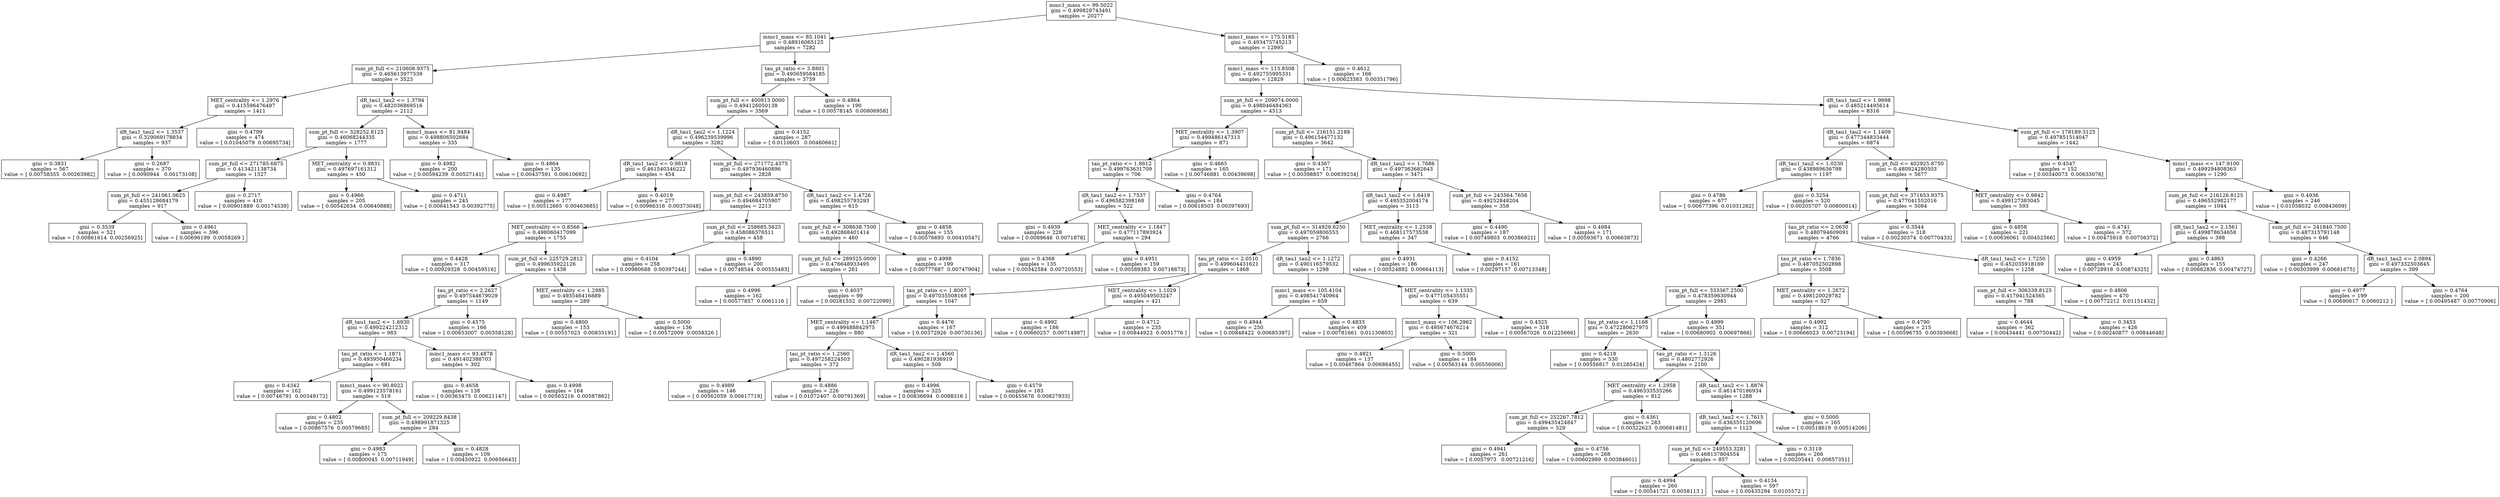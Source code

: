 digraph Tree {
0 [label="mmc1_mass <= 99.5022\ngini = 0.499828743491\nsamples = 20277", shape="box"] ;
1 [label="mmc1_mass <= 85.1041\ngini = 0.48916065125\nsamples = 7282", shape="box"] ;
0 -> 1 ;
2 [label="sum_pt_full <= 210608.9375\ngini = 0.465613977539\nsamples = 3523", shape="box"] ;
1 -> 2 ;
3 [label="MET_centrality <= 1.2976\ngini = 0.415596476497\nsamples = 1411", shape="box"] ;
2 -> 3 ;
4 [label="dR_tau1_tau2 <= 1.3537\ngini = 0.329069178834\nsamples = 937", shape="box"] ;
3 -> 4 ;
5 [label="gini = 0.3831\nsamples = 567\nvalue = [ 0.00758355  0.00263982]", shape="box"] ;
4 -> 5 ;
6 [label="gini = 0.2687\nsamples = 370\nvalue = [ 0.0090944   0.00173108]", shape="box"] ;
4 -> 6 ;
7 [label="gini = 0.4799\nsamples = 474\nvalue = [ 0.01045079  0.00695734]", shape="box"] ;
3 -> 7 ;
8 [label="dR_tau1_tau2 <= 1.3794\ngini = 0.482036869516\nsamples = 2112", shape="box"] ;
2 -> 8 ;
9 [label="sum_pt_full <= 328252.8125\ngini = 0.46068244335\nsamples = 1777", shape="box"] ;
8 -> 9 ;
10 [label="sum_pt_full <= 271785.6875\ngini = 0.413421138734\nsamples = 1327", shape="box"] ;
9 -> 10 ;
11 [label="sum_pt_full <= 241061.0625\ngini = 0.455128684179\nsamples = 917", shape="box"] ;
10 -> 11 ;
12 [label="gini = 0.3539\nsamples = 521\nvalue = [ 0.00861614  0.00256925]", shape="box"] ;
11 -> 12 ;
13 [label="gini = 0.4961\nsamples = 396\nvalue = [ 0.00696199  0.0058269 ]", shape="box"] ;
11 -> 13 ;
14 [label="gini = 0.2717\nsamples = 410\nvalue = [ 0.00901889  0.00174539]", shape="box"] ;
10 -> 14 ;
15 [label="MET_centrality <= 0.9831\ngini = 0.497697161312\nsamples = 450", shape="box"] ;
9 -> 15 ;
16 [label="gini = 0.4966\nsamples = 205\nvalue = [ 0.00542634  0.00640888]", shape="box"] ;
15 -> 16 ;
17 [label="gini = 0.4711\nsamples = 245\nvalue = [ 0.00641543  0.00392775]", shape="box"] ;
15 -> 17 ;
18 [label="mmc1_mass <= 81.9484\ngini = 0.498806502684\nsamples = 335", shape="box"] ;
8 -> 18 ;
19 [label="gini = 0.4982\nsamples = 200\nvalue = [ 0.00594239  0.00527141]", shape="box"] ;
18 -> 19 ;
20 [label="gini = 0.4864\nsamples = 135\nvalue = [ 0.00437591  0.00610692]", shape="box"] ;
18 -> 20 ;
21 [label="tau_pt_ratio <= 3.8801\ngini = 0.495659584185\nsamples = 3759", shape="box"] ;
1 -> 21 ;
22 [label="sum_pt_full <= 400913.0000\ngini = 0.494126050138\nsamples = 3569", shape="box"] ;
21 -> 22 ;
23 [label="dR_tau1_tau2 <= 1.1224\ngini = 0.496239539996\nsamples = 3282", shape="box"] ;
22 -> 23 ;
24 [label="dR_tau1_tau2 <= 0.9819\ngini = 0.461540346222\nsamples = 454", shape="box"] ;
23 -> 24 ;
25 [label="gini = 0.4987\nsamples = 177\nvalue = [ 0.00512665  0.00463685]", shape="box"] ;
24 -> 25 ;
26 [label="gini = 0.4019\nsamples = 277\nvalue = [ 0.00966316  0.00373048]", shape="box"] ;
24 -> 26 ;
27 [label="sum_pt_full <= 271772.4375\ngini = 0.497936460896\nsamples = 2828", shape="box"] ;
23 -> 27 ;
28 [label="sum_pt_full <= 243859.8750\ngini = 0.494684705907\nsamples = 2213", shape="box"] ;
27 -> 28 ;
29 [label="MET_centrality <= 0.8566\ngini = 0.498060417099\nsamples = 1755", shape="box"] ;
28 -> 29 ;
30 [label="gini = 0.4428\nsamples = 317\nvalue = [ 0.00929328  0.00459516]", shape="box"] ;
29 -> 30 ;
31 [label="sum_pt_full <= 225729.2812\ngini = 0.499635922126\nsamples = 1438", shape="box"] ;
29 -> 31 ;
32 [label="tau_pt_ratio <= 2.2627\ngini = 0.497544679029\nsamples = 1149", shape="box"] ;
31 -> 32 ;
33 [label="dR_tau1_tau2 <= 1.6930\ngini = 0.499224212312\nsamples = 983", shape="box"] ;
32 -> 33 ;
34 [label="tau_pt_ratio <= 1.1871\ngini = 0.493950466234\nsamples = 681", shape="box"] ;
33 -> 34 ;
35 [label="gini = 0.4342\nsamples = 162\nvalue = [ 0.00746791  0.00349172]", shape="box"] ;
34 -> 35 ;
36 [label="mmc1_mass <= 90.8022\ngini = 0.499123578161\nsamples = 519", shape="box"] ;
34 -> 36 ;
37 [label="gini = 0.4802\nsamples = 235\nvalue = [ 0.00867576  0.00579685]", shape="box"] ;
36 -> 37 ;
38 [label="sum_pt_full <= 209229.8438\ngini = 0.498991871325\nsamples = 284", shape="box"] ;
36 -> 38 ;
39 [label="gini = 0.4983\nsamples = 175\nvalue = [ 0.00800045  0.00711949]", shape="box"] ;
38 -> 39 ;
40 [label="gini = 0.4828\nsamples = 109\nvalue = [ 0.00450922  0.00656643]", shape="box"] ;
38 -> 40 ;
41 [label="mmc1_mass <= 93.4878\ngini = 0.491402388703\nsamples = 302", shape="box"] ;
33 -> 41 ;
42 [label="gini = 0.4658\nsamples = 138\nvalue = [ 0.00363475  0.00621147]", shape="box"] ;
41 -> 42 ;
43 [label="gini = 0.4998\nsamples = 164\nvalue = [ 0.00565216  0.00587862]", shape="box"] ;
41 -> 43 ;
44 [label="gini = 0.4575\nsamples = 166\nvalue = [ 0.00653007  0.00358128]", shape="box"] ;
32 -> 44 ;
45 [label="MET_centrality <= 1.2985\ngini = 0.493546416889\nsamples = 289", shape="box"] ;
31 -> 45 ;
46 [label="gini = 0.4800\nsamples = 153\nvalue = [ 0.00557023  0.00835191]", shape="box"] ;
45 -> 46 ;
47 [label="gini = 0.5000\nsamples = 136\nvalue = [ 0.00572009  0.0058326 ]", shape="box"] ;
45 -> 47 ;
48 [label="sum_pt_full <= 258685.5625\ngini = 0.458086376511\nsamples = 458", shape="box"] ;
28 -> 48 ;
49 [label="gini = 0.4104\nsamples = 258\nvalue = [ 0.00980688  0.00397244]", shape="box"] ;
48 -> 49 ;
50 [label="gini = 0.4890\nsamples = 200\nvalue = [ 0.00748544  0.00555483]", shape="box"] ;
48 -> 50 ;
51 [label="dR_tau1_tau2 <= 1.4726\ngini = 0.498255793293\nsamples = 615", shape="box"] ;
27 -> 51 ;
52 [label="sum_pt_full <= 308638.7500\ngini = 0.492868401414\nsamples = 460", shape="box"] ;
51 -> 52 ;
53 [label="sum_pt_full <= 289525.0000\ngini = 0.476648933495\nsamples = 261", shape="box"] ;
52 -> 53 ;
54 [label="gini = 0.4996\nsamples = 162\nvalue = [ 0.00577857  0.0061116 ]", shape="box"] ;
53 -> 54 ;
55 [label="gini = 0.4037\nsamples = 99\nvalue = [ 0.00281552  0.00722099]", shape="box"] ;
53 -> 55 ;
56 [label="gini = 0.4998\nsamples = 199\nvalue = [ 0.00777687  0.00747904]", shape="box"] ;
52 -> 56 ;
57 [label="gini = 0.4858\nsamples = 155\nvalue = [ 0.00576693  0.00410547]", shape="box"] ;
51 -> 57 ;
58 [label="gini = 0.4152\nsamples = 287\nvalue = [ 0.0110603   0.00460661]", shape="box"] ;
22 -> 58 ;
59 [label="gini = 0.4864\nsamples = 190\nvalue = [ 0.00578145  0.00806958]", shape="box"] ;
21 -> 59 ;
60 [label="mmc1_mass <= 175.5185\ngini = 0.493475745213\nsamples = 12995", shape="box"] ;
0 -> 60 ;
61 [label="mmc1_mass <= 113.8508\ngini = 0.492755995331\nsamples = 12829", shape="box"] ;
60 -> 61 ;
62 [label="sum_pt_full <= 209074.0000\ngini = 0.498046484363\nsamples = 4513", shape="box"] ;
61 -> 62 ;
63 [label="MET_centrality <= 1.3907\ngini = 0.499486147313\nsamples = 871", shape="box"] ;
62 -> 63 ;
64 [label="tau_pt_ratio <= 1.8612\ngini = 0.499763631709\nsamples = 706", shape="box"] ;
63 -> 64 ;
65 [label="dR_tau1_tau2 <= 1.7537\ngini = 0.496582398168\nsamples = 522", shape="box"] ;
64 -> 65 ;
66 [label="gini = 0.4939\nsamples = 228\nvalue = [ 0.0089646  0.0071878]", shape="box"] ;
65 -> 66 ;
67 [label="MET_centrality <= 1.1847\ngini = 0.477117893924\nsamples = 294", shape="box"] ;
65 -> 67 ;
68 [label="gini = 0.4368\nsamples = 135\nvalue = [ 0.00342584  0.00720553]", shape="box"] ;
67 -> 68 ;
69 [label="gini = 0.4951\nsamples = 159\nvalue = [ 0.00589383  0.00718673]", shape="box"] ;
67 -> 69 ;
70 [label="gini = 0.4764\nsamples = 184\nvalue = [ 0.00618503  0.00397693]", shape="box"] ;
64 -> 70 ;
71 [label="gini = 0.4665\nsamples = 165\nvalue = [ 0.00746881  0.00439698]", shape="box"] ;
63 -> 71 ;
72 [label="sum_pt_full <= 216151.2188\ngini = 0.496154477132\nsamples = 3642", shape="box"] ;
62 -> 72 ;
73 [label="gini = 0.4367\nsamples = 171\nvalue = [ 0.00398857  0.00839234]", shape="box"] ;
72 -> 73 ;
74 [label="dR_tau1_tau2 <= 1.7686\ngini = 0.497363682643\nsamples = 3471", shape="box"] ;
72 -> 74 ;
75 [label="dR_tau1_tau2 <= 1.6419\ngini = 0.495352004174\nsamples = 3113", shape="box"] ;
74 -> 75 ;
76 [label="sum_pt_full <= 314929.6250\ngini = 0.497059806553\nsamples = 2766", shape="box"] ;
75 -> 76 ;
77 [label="tau_pt_ratio <= 2.0510\ngini = 0.499604431621\nsamples = 1468", shape="box"] ;
76 -> 77 ;
78 [label="tau_pt_ratio <= 1.8007\ngini = 0.497035508168\nsamples = 1047", shape="box"] ;
77 -> 78 ;
79 [label="MET_centrality <= 1.1467\ngini = 0.499488842975\nsamples = 880", shape="box"] ;
78 -> 79 ;
80 [label="tau_pt_ratio <= 1.2560\ngini = 0.497258224503\nsamples = 372", shape="box"] ;
79 -> 80 ;
81 [label="gini = 0.4989\nsamples = 146\nvalue = [ 0.00562059  0.00617719]", shape="box"] ;
80 -> 81 ;
82 [label="gini = 0.4886\nsamples = 226\nvalue = [ 0.01072407  0.00791369]", shape="box"] ;
80 -> 82 ;
83 [label="dR_tau1_tau2 <= 1.4560\ngini = 0.490281936919\nsamples = 508", shape="box"] ;
79 -> 83 ;
84 [label="gini = 0.4996\nsamples = 325\nvalue = [ 0.00836694  0.0088316 ]", shape="box"] ;
83 -> 84 ;
85 [label="gini = 0.4579\nsamples = 183\nvalue = [ 0.00455676  0.00827933]", shape="box"] ;
83 -> 85 ;
86 [label="gini = 0.4476\nsamples = 167\nvalue = [ 0.00372926  0.00730136]", shape="box"] ;
78 -> 86 ;
87 [label="MET_centrality <= 1.1029\ngini = 0.495049503247\nsamples = 421", shape="box"] ;
77 -> 87 ;
88 [label="gini = 0.4992\nsamples = 186\nvalue = [ 0.00660257  0.00714987]", shape="box"] ;
87 -> 88 ;
89 [label="gini = 0.4712\nsamples = 235\nvalue = [ 0.00844923  0.0051776 ]", shape="box"] ;
87 -> 89 ;
90 [label="dR_tau1_tau2 <= 1.1272\ngini = 0.490116579532\nsamples = 1298", shape="box"] ;
76 -> 90 ;
91 [label="mmc1_mass <= 105.4104\ngini = 0.498541740964\nsamples = 659", shape="box"] ;
90 -> 91 ;
92 [label="gini = 0.4944\nsamples = 250\nvalue = [ 0.00848422  0.00685397]", shape="box"] ;
91 -> 92 ;
93 [label="gini = 0.4833\nsamples = 409\nvalue = [ 0.00781661  0.01130803]", shape="box"] ;
91 -> 93 ;
94 [label="MET_centrality <= 1.1335\ngini = 0.477105435551\nsamples = 639", shape="box"] ;
90 -> 94 ;
95 [label="mmc1_mass <= 106.2962\ngini = 0.495674676214\nsamples = 321", shape="box"] ;
94 -> 95 ;
96 [label="gini = 0.4821\nsamples = 137\nvalue = [ 0.00467864  0.00686455]", shape="box"] ;
95 -> 96 ;
97 [label="gini = 0.5000\nsamples = 184\nvalue = [ 0.00563144  0.00556006]", shape="box"] ;
95 -> 97 ;
98 [label="gini = 0.4325\nsamples = 318\nvalue = [ 0.00567026  0.01225666]", shape="box"] ;
94 -> 98 ;
99 [label="MET_centrality <= 1.2538\ngini = 0.468117573538\nsamples = 347", shape="box"] ;
75 -> 99 ;
100 [label="gini = 0.4931\nsamples = 186\nvalue = [ 0.00524892  0.00664113]", shape="box"] ;
99 -> 100 ;
101 [label="gini = 0.4152\nsamples = 161\nvalue = [ 0.00297157  0.00713348]", shape="box"] ;
99 -> 101 ;
102 [label="sum_pt_full <= 243564.7656\ngini = 0.49252848204\nsamples = 358", shape="box"] ;
74 -> 102 ;
103 [label="gini = 0.4490\nsamples = 187\nvalue = [ 0.00749803  0.00386921]", shape="box"] ;
102 -> 103 ;
104 [label="gini = 0.4984\nsamples = 171\nvalue = [ 0.00593671  0.00663873]", shape="box"] ;
102 -> 104 ;
105 [label="dR_tau1_tau2 <= 1.9698\ngini = 0.485214495614\nsamples = 8316", shape="box"] ;
61 -> 105 ;
106 [label="dR_tau1_tau2 <= 1.1409\ngini = 0.477344833444\nsamples = 6874", shape="box"] ;
105 -> 106 ;
107 [label="dR_tau1_tau2 <= 1.0230\ngini = 0.438989636798\nsamples = 1197", shape="box"] ;
106 -> 107 ;
108 [label="gini = 0.4786\nsamples = 677\nvalue = [ 0.00677396  0.01031262]", shape="box"] ;
107 -> 108 ;
109 [label="gini = 0.3254\nsamples = 520\nvalue = [ 0.00205707  0.00800014]", shape="box"] ;
107 -> 109 ;
110 [label="sum_pt_full <= 402925.8750\ngini = 0.480924280503\nsamples = 5677", shape="box"] ;
106 -> 110 ;
111 [label="sum_pt_full <= 371653.9375\ngini = 0.477041552016\nsamples = 5084", shape="box"] ;
110 -> 111 ;
112 [label="tau_pt_ratio <= 2.0630\ngini = 0.480794609091\nsamples = 4766", shape="box"] ;
111 -> 112 ;
113 [label="tau_pt_ratio <= 1.7836\ngini = 0.487052502898\nsamples = 3508", shape="box"] ;
112 -> 113 ;
114 [label="sum_pt_full <= 333367.2500\ngini = 0.478359630944\nsamples = 2981", shape="box"] ;
113 -> 114 ;
115 [label="tau_pt_ratio <= 1.1168\ngini = 0.472280627975\nsamples = 2630", shape="box"] ;
114 -> 115 ;
116 [label="gini = 0.4218\nsamples = 530\nvalue = [ 0.00556817  0.01285424]", shape="box"] ;
115 -> 116 ;
117 [label="tau_pt_ratio <= 1.3126\ngini = 0.4802772926\nsamples = 2100", shape="box"] ;
115 -> 117 ;
118 [label="MET_centrality <= 1.2958\ngini = 0.496333535266\nsamples = 812", shape="box"] ;
117 -> 118 ;
119 [label="sum_pt_full <= 252267.7812\ngini = 0.499435424847\nsamples = 529", shape="box"] ;
118 -> 119 ;
120 [label="gini = 0.4941\nsamples = 261\nvalue = [ 0.0057973   0.00721216]", shape="box"] ;
119 -> 120 ;
121 [label="gini = 0.4756\nsamples = 268\nvalue = [ 0.00602989  0.00384601]", shape="box"] ;
119 -> 121 ;
122 [label="gini = 0.4361\nsamples = 283\nvalue = [ 0.00322623  0.00681481]", shape="box"] ;
118 -> 122 ;
123 [label="dR_tau1_tau2 <= 1.8876\ngini = 0.461470186934\nsamples = 1288", shape="box"] ;
117 -> 123 ;
124 [label="dR_tau1_tau2 <= 1.7615\ngini = 0.436355120696\nsamples = 1123", shape="box"] ;
123 -> 124 ;
125 [label="sum_pt_full <= 249553.3281\ngini = 0.468137804554\nsamples = 857", shape="box"] ;
124 -> 125 ;
126 [label="gini = 0.4994\nsamples = 260\nvalue = [ 0.00541721  0.0058113 ]", shape="box"] ;
125 -> 126 ;
127 [label="gini = 0.4134\nsamples = 597\nvalue = [ 0.00435294  0.0105572 ]", shape="box"] ;
125 -> 127 ;
128 [label="gini = 0.3119\nsamples = 266\nvalue = [ 0.00205441  0.00857351]", shape="box"] ;
124 -> 128 ;
129 [label="gini = 0.5000\nsamples = 165\nvalue = [ 0.00518619  0.00514206]", shape="box"] ;
123 -> 129 ;
130 [label="gini = 0.4999\nsamples = 351\nvalue = [ 0.00680902  0.00697866]", shape="box"] ;
114 -> 130 ;
131 [label="MET_centrality <= 1.2672\ngini = 0.498120029782\nsamples = 527", shape="box"] ;
113 -> 131 ;
132 [label="gini = 0.4992\nsamples = 312\nvalue = [ 0.00666023  0.00723194]", shape="box"] ;
131 -> 132 ;
133 [label="gini = 0.4790\nsamples = 215\nvalue = [ 0.00596755  0.00393668]", shape="box"] ;
131 -> 133 ;
134 [label="dR_tau1_tau2 <= 1.7250\ngini = 0.452035918169\nsamples = 1258", shape="box"] ;
112 -> 134 ;
135 [label="sum_pt_full <= 306339.8125\ngini = 0.417941524565\nsamples = 788", shape="box"] ;
134 -> 135 ;
136 [label="gini = 0.4644\nsamples = 362\nvalue = [ 0.00434441  0.00750442]", shape="box"] ;
135 -> 136 ;
137 [label="gini = 0.3453\nsamples = 426\nvalue = [ 0.00240877  0.00844648]", shape="box"] ;
135 -> 137 ;
138 [label="gini = 0.4806\nsamples = 470\nvalue = [ 0.00772212  0.01151432]", shape="box"] ;
134 -> 138 ;
139 [label="gini = 0.3544\nsamples = 318\nvalue = [ 0.00230374  0.00770433]", shape="box"] ;
111 -> 139 ;
140 [label="MET_centrality <= 0.9842\ngini = 0.499127383045\nsamples = 593", shape="box"] ;
110 -> 140 ;
141 [label="gini = 0.4858\nsamples = 221\nvalue = [ 0.00636061  0.00452566]", shape="box"] ;
140 -> 141 ;
142 [label="gini = 0.4741\nsamples = 372\nvalue = [ 0.00475918  0.00756372]", shape="box"] ;
140 -> 142 ;
143 [label="sum_pt_full <= 178189.3125\ngini = 0.497851514047\nsamples = 1442", shape="box"] ;
105 -> 143 ;
144 [label="gini = 0.4547\nsamples = 152\nvalue = [ 0.00340073  0.00633076]", shape="box"] ;
143 -> 144 ;
145 [label="mmc1_mass <= 147.9100\ngini = 0.499294808363\nsamples = 1290", shape="box"] ;
143 -> 145 ;
146 [label="sum_pt_full <= 216126.8125\ngini = 0.496552982177\nsamples = 1044", shape="box"] ;
145 -> 146 ;
147 [label="dR_tau1_tau2 <= 2.1561\ngini = 0.499878634658\nsamples = 398", shape="box"] ;
146 -> 147 ;
148 [label="gini = 0.4959\nsamples = 243\nvalue = [ 0.00728918  0.00874325]", shape="box"] ;
147 -> 148 ;
149 [label="gini = 0.4863\nsamples = 155\nvalue = [ 0.00662836  0.00474727]", shape="box"] ;
147 -> 149 ;
150 [label="sum_pt_full <= 241840.7500\ngini = 0.487315791148\nsamples = 646", shape="box"] ;
146 -> 150 ;
151 [label="gini = 0.4266\nsamples = 247\nvalue = [ 0.00303999  0.00681675]", shape="box"] ;
150 -> 151 ;
152 [label="dR_tau1_tau2 <= 2.0894\ngini = 0.497332503845\nsamples = 399", shape="box"] ;
150 -> 152 ;
153 [label="gini = 0.4977\nsamples = 199\nvalue = [ 0.00690617  0.0060212 ]", shape="box"] ;
152 -> 153 ;
154 [label="gini = 0.4764\nsamples = 200\nvalue = [ 0.00495487  0.00770906]", shape="box"] ;
152 -> 154 ;
155 [label="gini = 0.4936\nsamples = 246\nvalue = [ 0.01058032  0.00843609]", shape="box"] ;
145 -> 155 ;
156 [label="gini = 0.4612\nsamples = 166\nvalue = [ 0.00623383  0.00351796]", shape="box"] ;
60 -> 156 ;
}